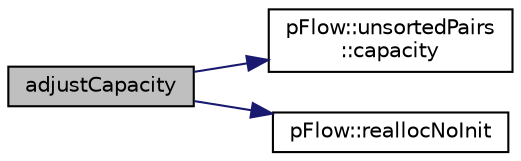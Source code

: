 digraph "adjustCapacity"
{
 // LATEX_PDF_SIZE
  edge [fontname="Helvetica",fontsize="10",labelfontname="Helvetica",labelfontsize="10"];
  node [fontname="Helvetica",fontsize="10",shape=record];
  rankdir="LR";
  Node1 [label="adjustCapacity",height=0.2,width=0.4,color="black", fillcolor="grey75", style="filled", fontcolor="black",tooltip=" "];
  Node1 -> Node2 [color="midnightblue",fontsize="10",style="solid",fontname="Helvetica"];
  Node2 [label="pFlow::unsortedPairs\l::capacity",height=0.2,width=0.4,color="black", fillcolor="white", style="filled",URL="$classpFlow_1_1unsortedPairs.html#a2c568367e3aaa446720ee21283a0ca34",tooltip=" "];
  Node1 -> Node3 [color="midnightblue",fontsize="10",style="solid",fontname="Helvetica"];
  Node3 [label="pFlow::reallocNoInit",height=0.2,width=0.4,color="black", fillcolor="white", style="filled",URL="$namespacepFlow.html#ab0cb13ecc8a699cb45aa436f3171d504",tooltip=" "];
}

